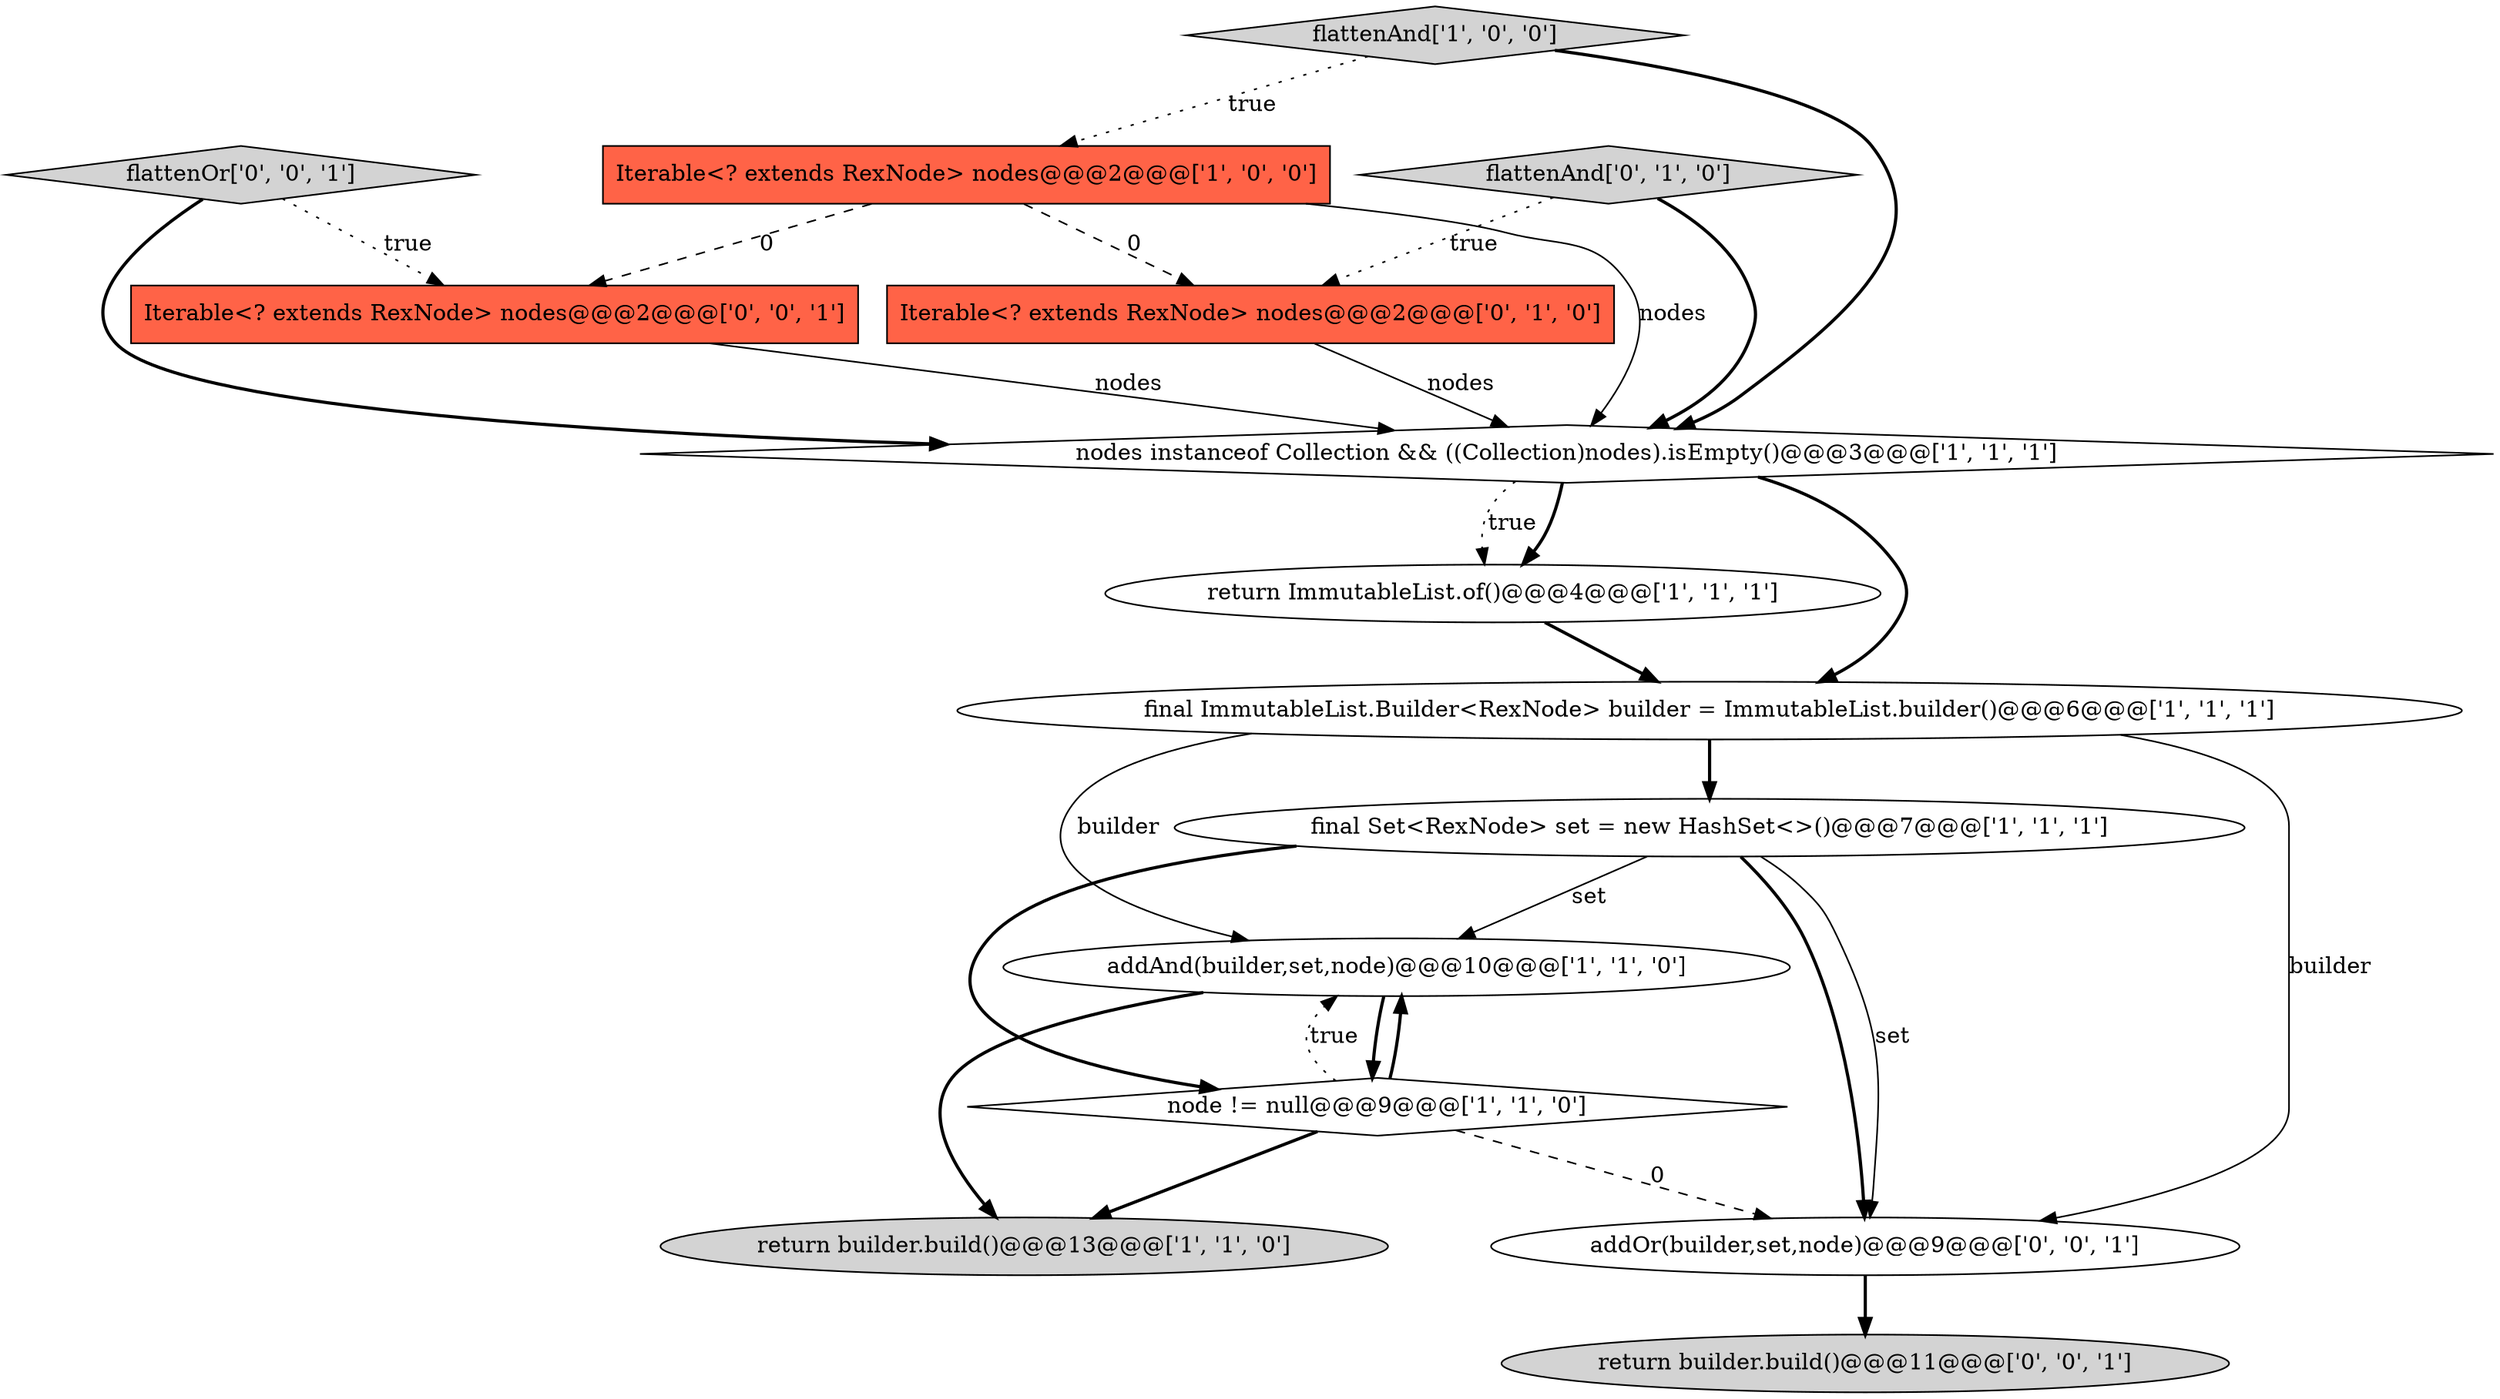 digraph {
2 [style = filled, label = "addAnd(builder,set,node)@@@10@@@['1', '1', '0']", fillcolor = white, shape = ellipse image = "AAA0AAABBB1BBB"];
7 [style = filled, label = "return ImmutableList.of()@@@4@@@['1', '1', '1']", fillcolor = white, shape = ellipse image = "AAA0AAABBB1BBB"];
13 [style = filled, label = "Iterable<? extends RexNode> nodes@@@2@@@['0', '0', '1']", fillcolor = tomato, shape = box image = "AAA0AAABBB3BBB"];
3 [style = filled, label = "flattenAnd['1', '0', '0']", fillcolor = lightgray, shape = diamond image = "AAA0AAABBB1BBB"];
4 [style = filled, label = "final ImmutableList.Builder<RexNode> builder = ImmutableList.builder()@@@6@@@['1', '1', '1']", fillcolor = white, shape = ellipse image = "AAA0AAABBB1BBB"];
14 [style = filled, label = "addOr(builder,set,node)@@@9@@@['0', '0', '1']", fillcolor = white, shape = ellipse image = "AAA0AAABBB3BBB"];
12 [style = filled, label = "return builder.build()@@@11@@@['0', '0', '1']", fillcolor = lightgray, shape = ellipse image = "AAA0AAABBB3BBB"];
8 [style = filled, label = "final Set<RexNode> set = new HashSet<>()@@@7@@@['1', '1', '1']", fillcolor = white, shape = ellipse image = "AAA0AAABBB1BBB"];
1 [style = filled, label = "nodes instanceof Collection && ((Collection)nodes).isEmpty()@@@3@@@['1', '1', '1']", fillcolor = white, shape = diamond image = "AAA0AAABBB1BBB"];
5 [style = filled, label = "node != null@@@9@@@['1', '1', '0']", fillcolor = white, shape = diamond image = "AAA0AAABBB1BBB"];
9 [style = filled, label = "flattenAnd['0', '1', '0']", fillcolor = lightgray, shape = diamond image = "AAA0AAABBB2BBB"];
11 [style = filled, label = "flattenOr['0', '0', '1']", fillcolor = lightgray, shape = diamond image = "AAA0AAABBB3BBB"];
0 [style = filled, label = "Iterable<? extends RexNode> nodes@@@2@@@['1', '0', '0']", fillcolor = tomato, shape = box image = "AAA1AAABBB1BBB"];
10 [style = filled, label = "Iterable<? extends RexNode> nodes@@@2@@@['0', '1', '0']", fillcolor = tomato, shape = box image = "AAA1AAABBB2BBB"];
6 [style = filled, label = "return builder.build()@@@13@@@['1', '1', '0']", fillcolor = lightgray, shape = ellipse image = "AAA0AAABBB1BBB"];
0->1 [style = solid, label="nodes"];
1->4 [style = bold, label=""];
5->14 [style = dashed, label="0"];
3->1 [style = bold, label=""];
11->1 [style = bold, label=""];
2->6 [style = bold, label=""];
8->2 [style = solid, label="set"];
8->14 [style = bold, label=""];
11->13 [style = dotted, label="true"];
7->4 [style = bold, label=""];
1->7 [style = bold, label=""];
0->10 [style = dashed, label="0"];
4->2 [style = solid, label="builder"];
1->7 [style = dotted, label="true"];
8->14 [style = solid, label="set"];
5->2 [style = bold, label=""];
10->1 [style = solid, label="nodes"];
5->6 [style = bold, label=""];
8->5 [style = bold, label=""];
14->12 [style = bold, label=""];
0->13 [style = dashed, label="0"];
13->1 [style = solid, label="nodes"];
3->0 [style = dotted, label="true"];
4->8 [style = bold, label=""];
9->1 [style = bold, label=""];
9->10 [style = dotted, label="true"];
4->14 [style = solid, label="builder"];
5->2 [style = dotted, label="true"];
2->5 [style = bold, label=""];
}
